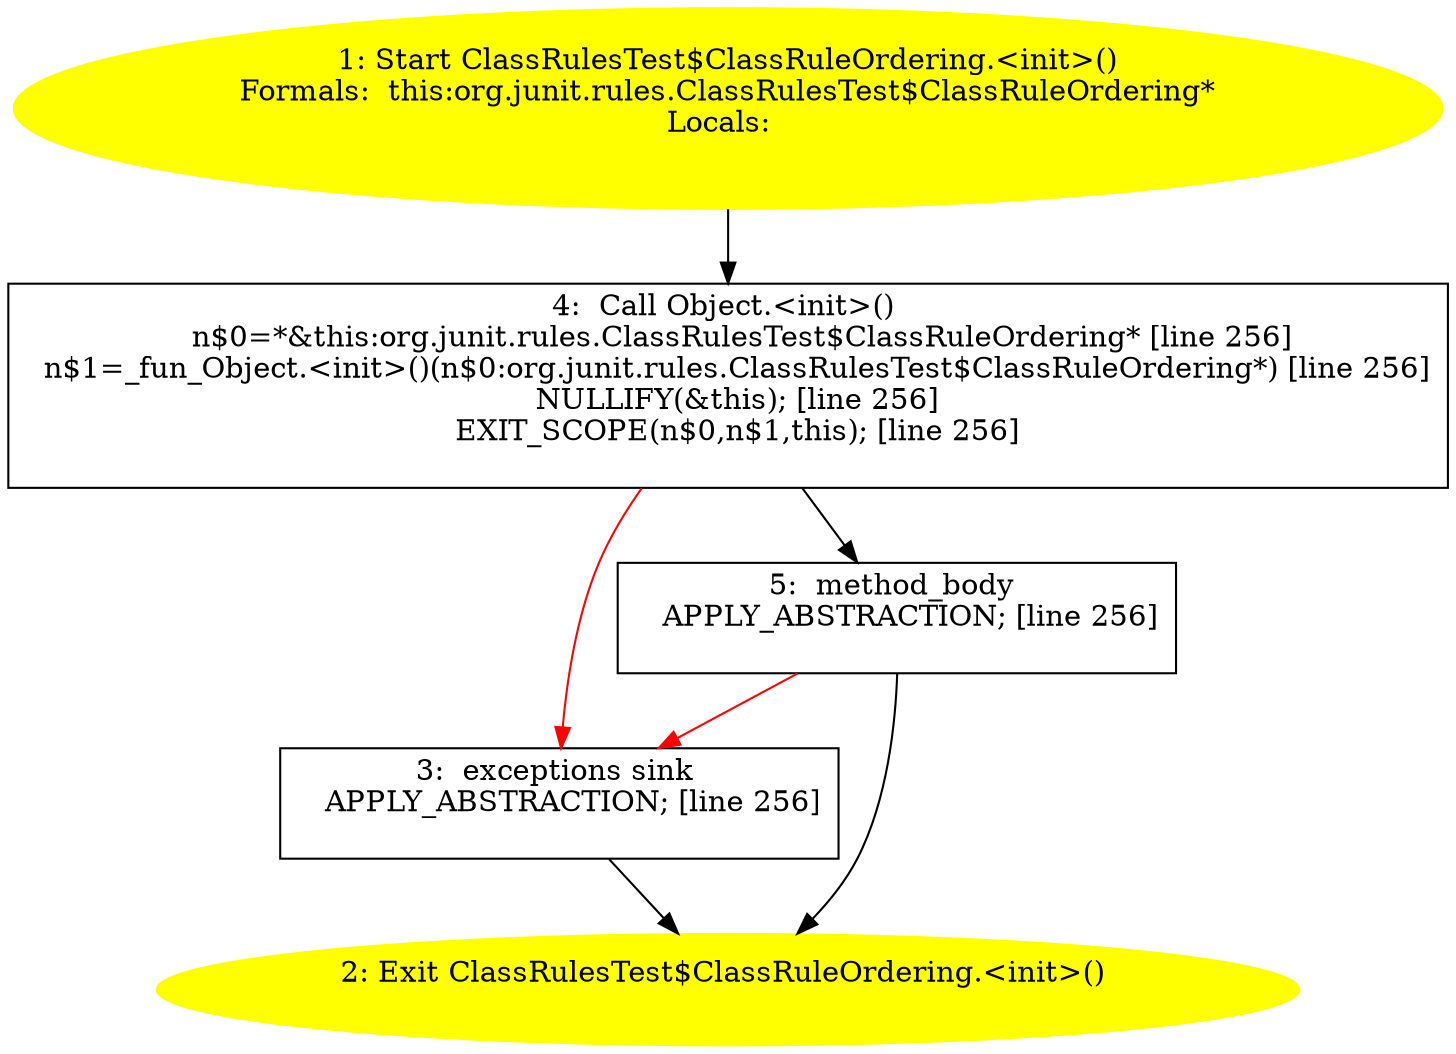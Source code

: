 /* @generated */
digraph cfg {
"org.junit.rules.ClassRulesTest$ClassRuleOrdering.<init>().009d57db086f836d3fb3f2c9e2ff3050_1" [label="1: Start ClassRulesTest$ClassRuleOrdering.<init>()\nFormals:  this:org.junit.rules.ClassRulesTest$ClassRuleOrdering*\nLocals:  \n  " color=yellow style=filled]
	

	 "org.junit.rules.ClassRulesTest$ClassRuleOrdering.<init>().009d57db086f836d3fb3f2c9e2ff3050_1" -> "org.junit.rules.ClassRulesTest$ClassRuleOrdering.<init>().009d57db086f836d3fb3f2c9e2ff3050_4" ;
"org.junit.rules.ClassRulesTest$ClassRuleOrdering.<init>().009d57db086f836d3fb3f2c9e2ff3050_2" [label="2: Exit ClassRulesTest$ClassRuleOrdering.<init>() \n  " color=yellow style=filled]
	

"org.junit.rules.ClassRulesTest$ClassRuleOrdering.<init>().009d57db086f836d3fb3f2c9e2ff3050_3" [label="3:  exceptions sink \n   APPLY_ABSTRACTION; [line 256]\n " shape="box"]
	

	 "org.junit.rules.ClassRulesTest$ClassRuleOrdering.<init>().009d57db086f836d3fb3f2c9e2ff3050_3" -> "org.junit.rules.ClassRulesTest$ClassRuleOrdering.<init>().009d57db086f836d3fb3f2c9e2ff3050_2" ;
"org.junit.rules.ClassRulesTest$ClassRuleOrdering.<init>().009d57db086f836d3fb3f2c9e2ff3050_4" [label="4:  Call Object.<init>() \n   n$0=*&this:org.junit.rules.ClassRulesTest$ClassRuleOrdering* [line 256]\n  n$1=_fun_Object.<init>()(n$0:org.junit.rules.ClassRulesTest$ClassRuleOrdering*) [line 256]\n  NULLIFY(&this); [line 256]\n  EXIT_SCOPE(n$0,n$1,this); [line 256]\n " shape="box"]
	

	 "org.junit.rules.ClassRulesTest$ClassRuleOrdering.<init>().009d57db086f836d3fb3f2c9e2ff3050_4" -> "org.junit.rules.ClassRulesTest$ClassRuleOrdering.<init>().009d57db086f836d3fb3f2c9e2ff3050_5" ;
	 "org.junit.rules.ClassRulesTest$ClassRuleOrdering.<init>().009d57db086f836d3fb3f2c9e2ff3050_4" -> "org.junit.rules.ClassRulesTest$ClassRuleOrdering.<init>().009d57db086f836d3fb3f2c9e2ff3050_3" [color="red" ];
"org.junit.rules.ClassRulesTest$ClassRuleOrdering.<init>().009d57db086f836d3fb3f2c9e2ff3050_5" [label="5:  method_body \n   APPLY_ABSTRACTION; [line 256]\n " shape="box"]
	

	 "org.junit.rules.ClassRulesTest$ClassRuleOrdering.<init>().009d57db086f836d3fb3f2c9e2ff3050_5" -> "org.junit.rules.ClassRulesTest$ClassRuleOrdering.<init>().009d57db086f836d3fb3f2c9e2ff3050_2" ;
	 "org.junit.rules.ClassRulesTest$ClassRuleOrdering.<init>().009d57db086f836d3fb3f2c9e2ff3050_5" -> "org.junit.rules.ClassRulesTest$ClassRuleOrdering.<init>().009d57db086f836d3fb3f2c9e2ff3050_3" [color="red" ];
}
